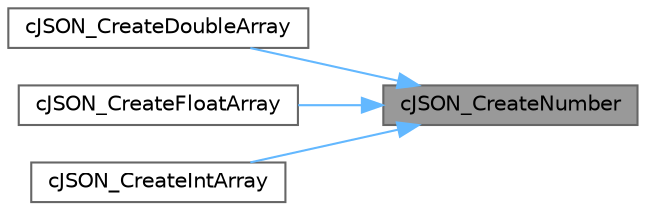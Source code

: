 digraph "cJSON_CreateNumber"
{
 // LATEX_PDF_SIZE
  bgcolor="transparent";
  edge [fontname=Helvetica,fontsize=10,labelfontname=Helvetica,labelfontsize=10];
  node [fontname=Helvetica,fontsize=10,shape=box,height=0.2,width=0.4];
  rankdir="RL";
  Node1 [label="cJSON_CreateNumber",height=0.2,width=0.4,color="gray40", fillcolor="grey60", style="filled", fontcolor="black",tooltip=" "];
  Node1 -> Node2 [dir="back",color="steelblue1",style="solid"];
  Node2 [label="cJSON_CreateDoubleArray",height=0.2,width=0.4,color="grey40", fillcolor="white", style="filled",URL="$c_j_s_o_n_8c.html#a84dbac3e0311ca3b9b70295c0f957fe0",tooltip=" "];
  Node1 -> Node3 [dir="back",color="steelblue1",style="solid"];
  Node3 [label="cJSON_CreateFloatArray",height=0.2,width=0.4,color="grey40", fillcolor="white", style="filled",URL="$c_j_s_o_n_8c.html#acc0d7be131da59b548efabbd899ed5ec",tooltip=" "];
  Node1 -> Node4 [dir="back",color="steelblue1",style="solid"];
  Node4 [label="cJSON_CreateIntArray",height=0.2,width=0.4,color="grey40", fillcolor="white", style="filled",URL="$c_j_s_o_n_8c.html#a148413157974ededa7262bb924678ff9",tooltip=" "];
}
